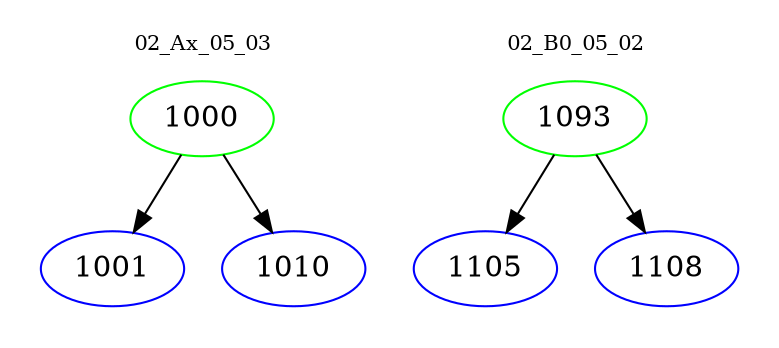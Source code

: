 digraph{
subgraph cluster_0 {
color = white
label = "02_Ax_05_03";
fontsize=10;
T0_1000 [label="1000", color="green"]
T0_1000 -> T0_1001 [color="black"]
T0_1001 [label="1001", color="blue"]
T0_1000 -> T0_1010 [color="black"]
T0_1010 [label="1010", color="blue"]
}
subgraph cluster_1 {
color = white
label = "02_B0_05_02";
fontsize=10;
T1_1093 [label="1093", color="green"]
T1_1093 -> T1_1105 [color="black"]
T1_1105 [label="1105", color="blue"]
T1_1093 -> T1_1108 [color="black"]
T1_1108 [label="1108", color="blue"]
}
}
